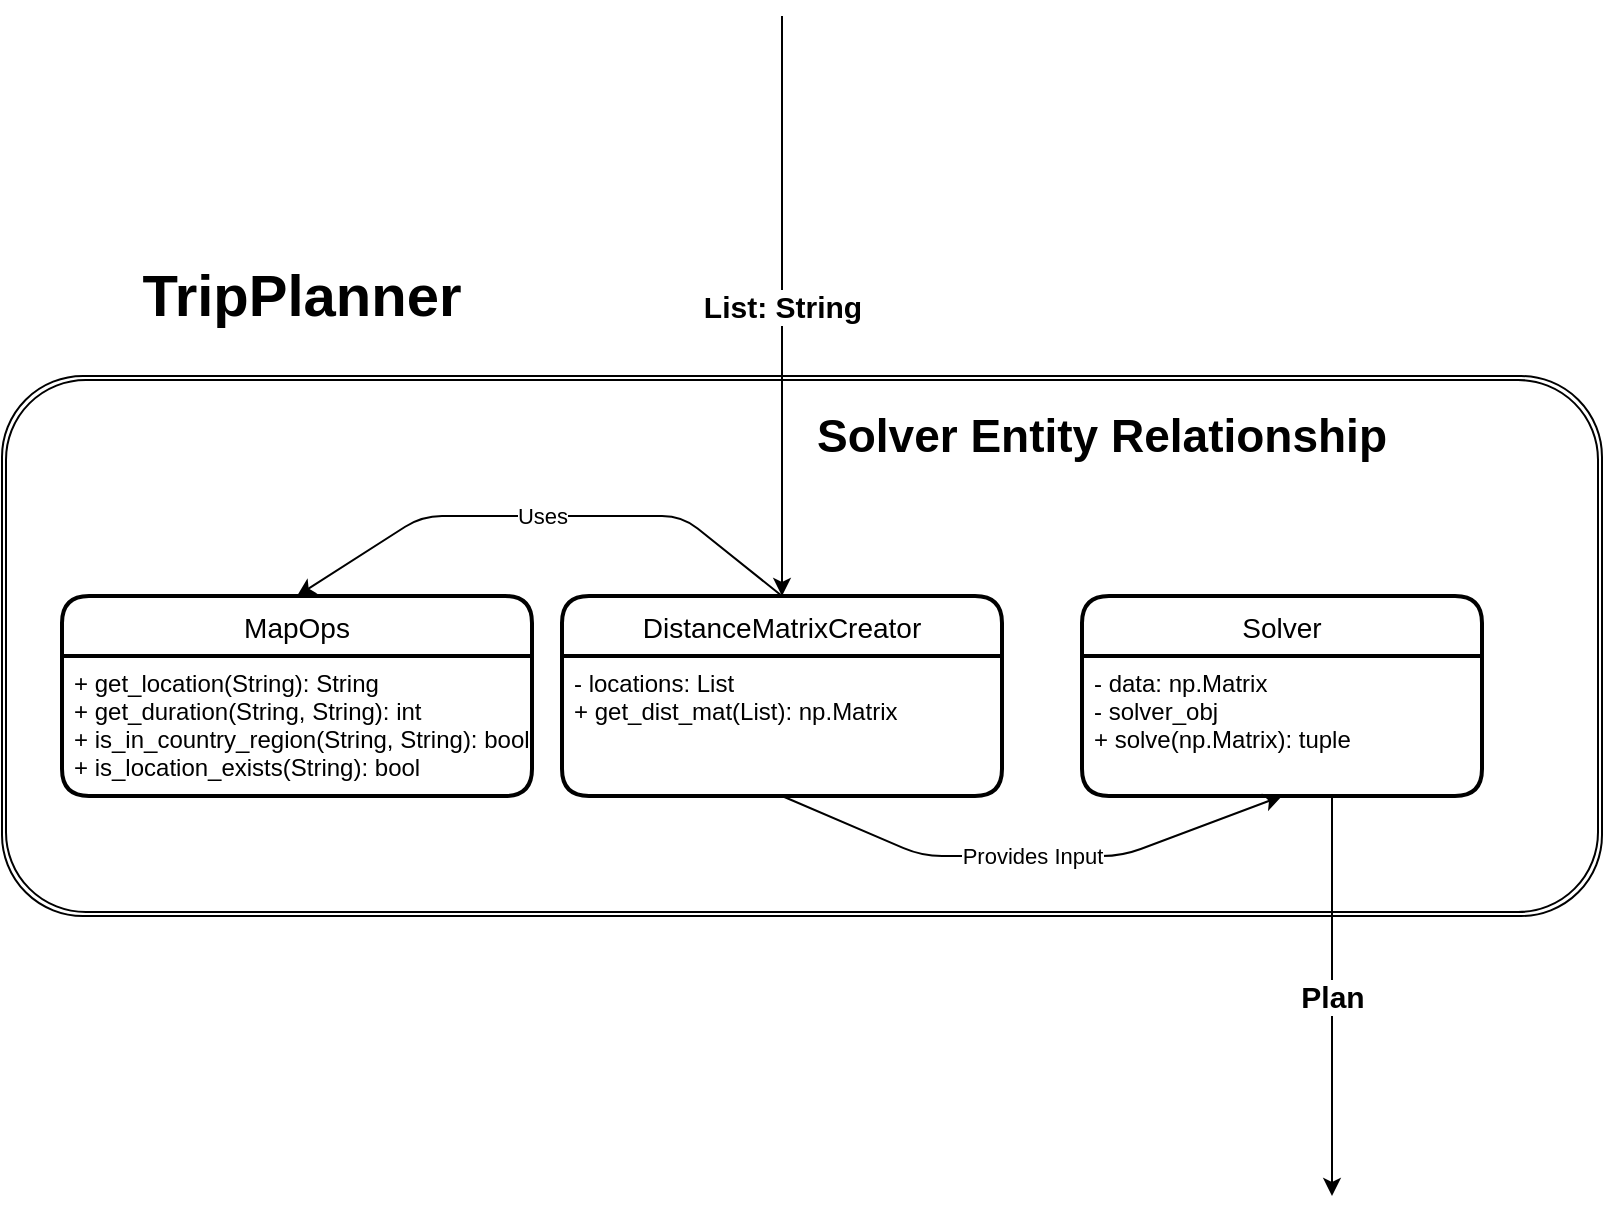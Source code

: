 <mxfile version="15.4.0" type="device"><diagram id="R2lEEEUBdFMjLlhIrx00" name="Page-1"><mxGraphModel dx="1024" dy="592" grid="1" gridSize="10" guides="1" tooltips="1" connect="1" arrows="1" fold="1" page="1" pageScale="1" pageWidth="850" pageHeight="1100" math="0" shadow="0" extFonts="Permanent Marker^https://fonts.googleapis.com/css?family=Permanent+Marker"><root><mxCell id="0"/><mxCell id="1" parent="0"/><mxCell id="BrvlDcVxuRutn46db1o5-25" value="" style="shape=ext;double=1;rounded=1;whiteSpace=wrap;html=1;" parent="1" vertex="1"><mxGeometry x="25" y="250" width="800" height="270" as="geometry"/></mxCell><mxCell id="BrvlDcVxuRutn46db1o5-14" value="Solver" style="swimlane;childLayout=stackLayout;horizontal=1;startSize=30;horizontalStack=0;rounded=1;fontSize=14;fontStyle=0;strokeWidth=2;resizeParent=0;resizeLast=1;shadow=0;dashed=0;align=center;" parent="1" vertex="1"><mxGeometry x="565" y="360" width="200" height="100" as="geometry"/></mxCell><mxCell id="BrvlDcVxuRutn46db1o5-15" value="- data: np.Matrix&#10;- solver_obj&#10;+ solve(np.Matrix): tuple" style="align=left;strokeColor=none;fillColor=none;spacingLeft=4;fontSize=12;verticalAlign=top;resizable=0;rotatable=0;part=1;" parent="BrvlDcVxuRutn46db1o5-14" vertex="1"><mxGeometry y="30" width="200" height="70" as="geometry"/></mxCell><mxCell id="BrvlDcVxuRutn46db1o5-16" value="MapOps" style="swimlane;childLayout=stackLayout;horizontal=1;startSize=30;horizontalStack=0;rounded=1;fontSize=14;fontStyle=0;strokeWidth=2;resizeParent=0;resizeLast=1;shadow=0;dashed=0;align=center;" parent="1" vertex="1"><mxGeometry x="55" y="360" width="235" height="100" as="geometry"/></mxCell><mxCell id="BrvlDcVxuRutn46db1o5-17" value="+ get_location(String): String&#10;+ get_duration(String, String): int&#10;+ is_in_country_region(String, String): bool&#10;+ is_location_exists(String): bool" style="align=left;strokeColor=none;fillColor=none;spacingLeft=4;fontSize=12;verticalAlign=top;resizable=0;rotatable=0;part=1;" parent="BrvlDcVxuRutn46db1o5-16" vertex="1"><mxGeometry y="30" width="235" height="70" as="geometry"/></mxCell><mxCell id="BrvlDcVxuRutn46db1o5-26" value="&lt;b&gt;&lt;font style=&quot;font-size: 23px&quot;&gt;Solver Entity Relationship&lt;/font&gt;&lt;/b&gt;" style="text;html=1;strokeColor=none;fillColor=none;align=center;verticalAlign=middle;whiteSpace=wrap;rounded=0;" parent="1" vertex="1"><mxGeometry x="425" y="270" width="300" height="20" as="geometry"/></mxCell><mxCell id="BrvlDcVxuRutn46db1o5-29" value="DistanceMatrixCreator" style="swimlane;childLayout=stackLayout;horizontal=1;startSize=30;horizontalStack=0;rounded=1;fontSize=14;fontStyle=0;strokeWidth=2;resizeParent=0;resizeLast=1;shadow=0;dashed=0;align=center;" parent="1" vertex="1"><mxGeometry x="305" y="360" width="220" height="100" as="geometry"/></mxCell><mxCell id="BrvlDcVxuRutn46db1o5-30" value="- locations: List&#10;+ get_dist_mat(List): np.Matrix" style="align=left;strokeColor=none;fillColor=none;spacingLeft=4;fontSize=12;verticalAlign=top;resizable=0;rotatable=0;part=1;" parent="BrvlDcVxuRutn46db1o5-29" vertex="1"><mxGeometry y="30" width="220" height="70" as="geometry"/></mxCell><mxCell id="BrvlDcVxuRutn46db1o5-31" value="" style="endArrow=classic;html=1;entryX=0.5;entryY=0;entryDx=0;entryDy=0;exitX=0.5;exitY=0;exitDx=0;exitDy=0;" parent="1" source="BrvlDcVxuRutn46db1o5-29" target="BrvlDcVxuRutn46db1o5-16" edge="1"><mxGeometry relative="1" as="geometry"><mxPoint x="215" y="490" as="sourcePoint"/><mxPoint x="375" y="490" as="targetPoint"/><Array as="points"><mxPoint x="365" y="320"/><mxPoint x="235" y="320"/></Array></mxGeometry></mxCell><mxCell id="BrvlDcVxuRutn46db1o5-32" value="Uses" style="edgeLabel;resizable=0;html=1;align=center;verticalAlign=middle;" parent="BrvlDcVxuRutn46db1o5-31" connectable="0" vertex="1"><mxGeometry relative="1" as="geometry"/></mxCell><mxCell id="BrvlDcVxuRutn46db1o5-38" value="" style="endArrow=classic;html=1;exitX=0.5;exitY=1;exitDx=0;exitDy=0;entryX=0.5;entryY=1;entryDx=0;entryDy=0;" parent="1" source="BrvlDcVxuRutn46db1o5-30" target="BrvlDcVxuRutn46db1o5-15" edge="1"><mxGeometry relative="1" as="geometry"><mxPoint x="375" y="540" as="sourcePoint"/><mxPoint x="475" y="540" as="targetPoint"/><Array as="points"><mxPoint x="485" y="490"/><mxPoint x="545" y="490"/><mxPoint x="585" y="490"/></Array></mxGeometry></mxCell><mxCell id="BrvlDcVxuRutn46db1o5-39" value="Provides Input" style="edgeLabel;resizable=0;html=1;align=center;verticalAlign=middle;" parent="BrvlDcVxuRutn46db1o5-38" connectable="0" vertex="1"><mxGeometry relative="1" as="geometry"/></mxCell><mxCell id="BrvlDcVxuRutn46db1o5-40" value="" style="endArrow=classic;html=1;entryX=0.5;entryY=0;entryDx=0;entryDy=0;" parent="1" target="BrvlDcVxuRutn46db1o5-29" edge="1"><mxGeometry relative="1" as="geometry"><mxPoint x="415" y="70" as="sourcePoint"/><mxPoint x="160" y="249" as="targetPoint"/></mxGeometry></mxCell><mxCell id="BrvlDcVxuRutn46db1o5-41" value="List: String" style="edgeLabel;resizable=0;html=1;align=center;verticalAlign=middle;fontSize=15;fontStyle=1" parent="BrvlDcVxuRutn46db1o5-40" connectable="0" vertex="1"><mxGeometry relative="1" as="geometry"/></mxCell><mxCell id="BrvlDcVxuRutn46db1o5-42" value="" style="endArrow=classic;html=1;" parent="1" edge="1"><mxGeometry relative="1" as="geometry"><mxPoint x="690" y="460" as="sourcePoint"/><mxPoint x="690" y="660" as="targetPoint"/></mxGeometry></mxCell><mxCell id="BrvlDcVxuRutn46db1o5-43" value="Plan" style="edgeLabel;resizable=0;html=1;align=center;verticalAlign=middle;fontSize=15;fontStyle=1" parent="BrvlDcVxuRutn46db1o5-42" connectable="0" vertex="1"><mxGeometry relative="1" as="geometry"><mxPoint as="offset"/></mxGeometry></mxCell><mxCell id="RfhtVXbNg-qvHN_xa1Ku-1" value="&lt;b&gt;&lt;font style=&quot;font-size: 29px&quot;&gt;TripPlanner&lt;/font&gt;&lt;/b&gt;" style="text;html=1;strokeColor=none;fillColor=none;align=center;verticalAlign=middle;whiteSpace=wrap;rounded=0;" parent="1" vertex="1"><mxGeometry x="25" y="180" width="300" height="60" as="geometry"/></mxCell></root></mxGraphModel></diagram></mxfile>